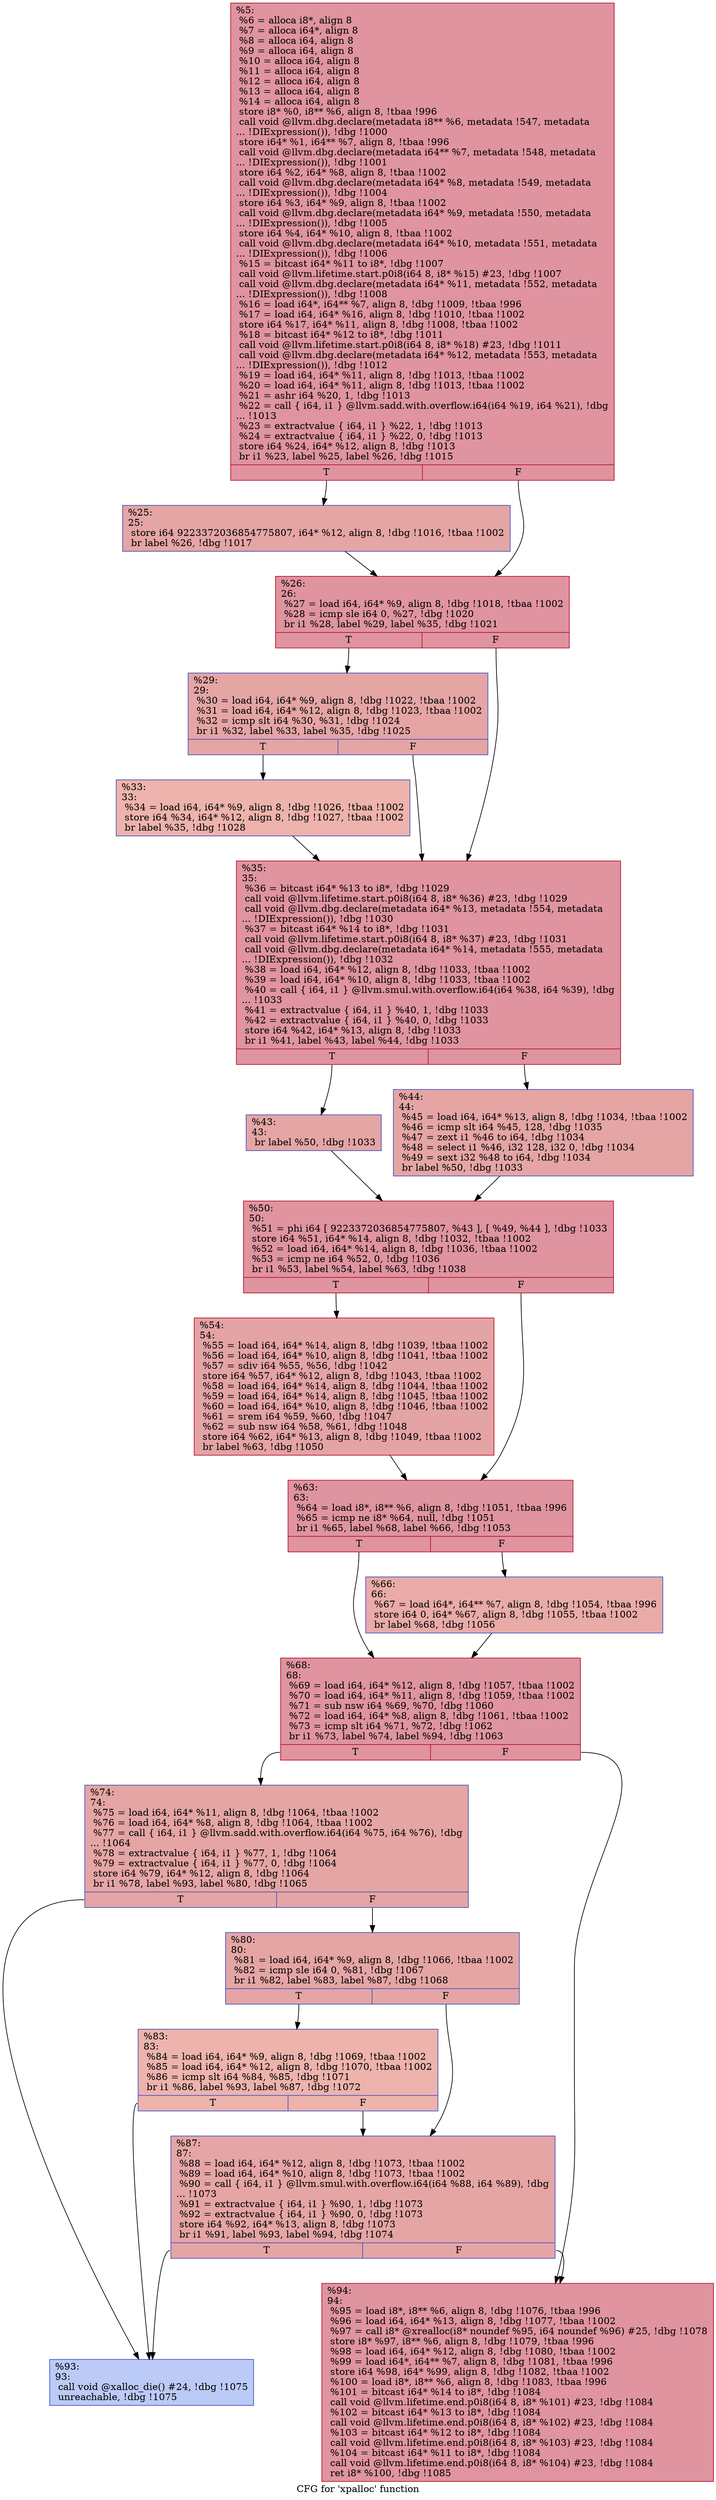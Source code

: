 digraph "CFG for 'xpalloc' function" {
	label="CFG for 'xpalloc' function";

	Node0x234c8b0 [shape=record,color="#b70d28ff", style=filled, fillcolor="#b70d2870",label="{%5:\l  %6 = alloca i8*, align 8\l  %7 = alloca i64*, align 8\l  %8 = alloca i64, align 8\l  %9 = alloca i64, align 8\l  %10 = alloca i64, align 8\l  %11 = alloca i64, align 8\l  %12 = alloca i64, align 8\l  %13 = alloca i64, align 8\l  %14 = alloca i64, align 8\l  store i8* %0, i8** %6, align 8, !tbaa !996\l  call void @llvm.dbg.declare(metadata i8** %6, metadata !547, metadata\l... !DIExpression()), !dbg !1000\l  store i64* %1, i64** %7, align 8, !tbaa !996\l  call void @llvm.dbg.declare(metadata i64** %7, metadata !548, metadata\l... !DIExpression()), !dbg !1001\l  store i64 %2, i64* %8, align 8, !tbaa !1002\l  call void @llvm.dbg.declare(metadata i64* %8, metadata !549, metadata\l... !DIExpression()), !dbg !1004\l  store i64 %3, i64* %9, align 8, !tbaa !1002\l  call void @llvm.dbg.declare(metadata i64* %9, metadata !550, metadata\l... !DIExpression()), !dbg !1005\l  store i64 %4, i64* %10, align 8, !tbaa !1002\l  call void @llvm.dbg.declare(metadata i64* %10, metadata !551, metadata\l... !DIExpression()), !dbg !1006\l  %15 = bitcast i64* %11 to i8*, !dbg !1007\l  call void @llvm.lifetime.start.p0i8(i64 8, i8* %15) #23, !dbg !1007\l  call void @llvm.dbg.declare(metadata i64* %11, metadata !552, metadata\l... !DIExpression()), !dbg !1008\l  %16 = load i64*, i64** %7, align 8, !dbg !1009, !tbaa !996\l  %17 = load i64, i64* %16, align 8, !dbg !1010, !tbaa !1002\l  store i64 %17, i64* %11, align 8, !dbg !1008, !tbaa !1002\l  %18 = bitcast i64* %12 to i8*, !dbg !1011\l  call void @llvm.lifetime.start.p0i8(i64 8, i8* %18) #23, !dbg !1011\l  call void @llvm.dbg.declare(metadata i64* %12, metadata !553, metadata\l... !DIExpression()), !dbg !1012\l  %19 = load i64, i64* %11, align 8, !dbg !1013, !tbaa !1002\l  %20 = load i64, i64* %11, align 8, !dbg !1013, !tbaa !1002\l  %21 = ashr i64 %20, 1, !dbg !1013\l  %22 = call \{ i64, i1 \} @llvm.sadd.with.overflow.i64(i64 %19, i64 %21), !dbg\l... !1013\l  %23 = extractvalue \{ i64, i1 \} %22, 1, !dbg !1013\l  %24 = extractvalue \{ i64, i1 \} %22, 0, !dbg !1013\l  store i64 %24, i64* %12, align 8, !dbg !1013\l  br i1 %23, label %25, label %26, !dbg !1015\l|{<s0>T|<s1>F}}"];
	Node0x234c8b0:s0 -> Node0x23501f0;
	Node0x234c8b0:s1 -> Node0x23502e0;
	Node0x23501f0 [shape=record,color="#3d50c3ff", style=filled, fillcolor="#c5333470",label="{%25:\l25:                                               \l  store i64 9223372036854775807, i64* %12, align 8, !dbg !1016, !tbaa !1002\l  br label %26, !dbg !1017\l}"];
	Node0x23501f0 -> Node0x23502e0;
	Node0x23502e0 [shape=record,color="#b70d28ff", style=filled, fillcolor="#b70d2870",label="{%26:\l26:                                               \l  %27 = load i64, i64* %9, align 8, !dbg !1018, !tbaa !1002\l  %28 = icmp sle i64 0, %27, !dbg !1020\l  br i1 %28, label %29, label %35, !dbg !1021\l|{<s0>T|<s1>F}}"];
	Node0x23502e0:s0 -> Node0x2350330;
	Node0x23502e0:s1 -> Node0x23503d0;
	Node0x2350330 [shape=record,color="#3d50c3ff", style=filled, fillcolor="#c5333470",label="{%29:\l29:                                               \l  %30 = load i64, i64* %9, align 8, !dbg !1022, !tbaa !1002\l  %31 = load i64, i64* %12, align 8, !dbg !1023, !tbaa !1002\l  %32 = icmp slt i64 %30, %31, !dbg !1024\l  br i1 %32, label %33, label %35, !dbg !1025\l|{<s0>T|<s1>F}}"];
	Node0x2350330:s0 -> Node0x2350380;
	Node0x2350330:s1 -> Node0x23503d0;
	Node0x2350380 [shape=record,color="#3d50c3ff", style=filled, fillcolor="#d6524470",label="{%33:\l33:                                               \l  %34 = load i64, i64* %9, align 8, !dbg !1026, !tbaa !1002\l  store i64 %34, i64* %12, align 8, !dbg !1027, !tbaa !1002\l  br label %35, !dbg !1028\l}"];
	Node0x2350380 -> Node0x23503d0;
	Node0x23503d0 [shape=record,color="#b70d28ff", style=filled, fillcolor="#b70d2870",label="{%35:\l35:                                               \l  %36 = bitcast i64* %13 to i8*, !dbg !1029\l  call void @llvm.lifetime.start.p0i8(i64 8, i8* %36) #23, !dbg !1029\l  call void @llvm.dbg.declare(metadata i64* %13, metadata !554, metadata\l... !DIExpression()), !dbg !1030\l  %37 = bitcast i64* %14 to i8*, !dbg !1031\l  call void @llvm.lifetime.start.p0i8(i64 8, i8* %37) #23, !dbg !1031\l  call void @llvm.dbg.declare(metadata i64* %14, metadata !555, metadata\l... !DIExpression()), !dbg !1032\l  %38 = load i64, i64* %12, align 8, !dbg !1033, !tbaa !1002\l  %39 = load i64, i64* %10, align 8, !dbg !1033, !tbaa !1002\l  %40 = call \{ i64, i1 \} @llvm.smul.with.overflow.i64(i64 %38, i64 %39), !dbg\l... !1033\l  %41 = extractvalue \{ i64, i1 \} %40, 1, !dbg !1033\l  %42 = extractvalue \{ i64, i1 \} %40, 0, !dbg !1033\l  store i64 %42, i64* %13, align 8, !dbg !1033\l  br i1 %41, label %43, label %44, !dbg !1033\l|{<s0>T|<s1>F}}"];
	Node0x23503d0:s0 -> Node0x2350420;
	Node0x23503d0:s1 -> Node0x2350470;
	Node0x2350420 [shape=record,color="#3d50c3ff", style=filled, fillcolor="#c5333470",label="{%43:\l43:                                               \l  br label %50, !dbg !1033\l}"];
	Node0x2350420 -> Node0x23504c0;
	Node0x2350470 [shape=record,color="#3d50c3ff", style=filled, fillcolor="#c5333470",label="{%44:\l44:                                               \l  %45 = load i64, i64* %13, align 8, !dbg !1034, !tbaa !1002\l  %46 = icmp slt i64 %45, 128, !dbg !1035\l  %47 = zext i1 %46 to i64, !dbg !1034\l  %48 = select i1 %46, i32 128, i32 0, !dbg !1034\l  %49 = sext i32 %48 to i64, !dbg !1034\l  br label %50, !dbg !1033\l}"];
	Node0x2350470 -> Node0x23504c0;
	Node0x23504c0 [shape=record,color="#b70d28ff", style=filled, fillcolor="#b70d2870",label="{%50:\l50:                                               \l  %51 = phi i64 [ 9223372036854775807, %43 ], [ %49, %44 ], !dbg !1033\l  store i64 %51, i64* %14, align 8, !dbg !1032, !tbaa !1002\l  %52 = load i64, i64* %14, align 8, !dbg !1036, !tbaa !1002\l  %53 = icmp ne i64 %52, 0, !dbg !1036\l  br i1 %53, label %54, label %63, !dbg !1038\l|{<s0>T|<s1>F}}"];
	Node0x23504c0:s0 -> Node0x2350510;
	Node0x23504c0:s1 -> Node0x2350560;
	Node0x2350510 [shape=record,color="#b70d28ff", style=filled, fillcolor="#c32e3170",label="{%54:\l54:                                               \l  %55 = load i64, i64* %14, align 8, !dbg !1039, !tbaa !1002\l  %56 = load i64, i64* %10, align 8, !dbg !1041, !tbaa !1002\l  %57 = sdiv i64 %55, %56, !dbg !1042\l  store i64 %57, i64* %12, align 8, !dbg !1043, !tbaa !1002\l  %58 = load i64, i64* %14, align 8, !dbg !1044, !tbaa !1002\l  %59 = load i64, i64* %14, align 8, !dbg !1045, !tbaa !1002\l  %60 = load i64, i64* %10, align 8, !dbg !1046, !tbaa !1002\l  %61 = srem i64 %59, %60, !dbg !1047\l  %62 = sub nsw i64 %58, %61, !dbg !1048\l  store i64 %62, i64* %13, align 8, !dbg !1049, !tbaa !1002\l  br label %63, !dbg !1050\l}"];
	Node0x2350510 -> Node0x2350560;
	Node0x2350560 [shape=record,color="#b70d28ff", style=filled, fillcolor="#b70d2870",label="{%63:\l63:                                               \l  %64 = load i8*, i8** %6, align 8, !dbg !1051, !tbaa !996\l  %65 = icmp ne i8* %64, null, !dbg !1051\l  br i1 %65, label %68, label %66, !dbg !1053\l|{<s0>T|<s1>F}}"];
	Node0x2350560:s0 -> Node0x2350600;
	Node0x2350560:s1 -> Node0x23505b0;
	Node0x23505b0 [shape=record,color="#3d50c3ff", style=filled, fillcolor="#cc403a70",label="{%66:\l66:                                               \l  %67 = load i64*, i64** %7, align 8, !dbg !1054, !tbaa !996\l  store i64 0, i64* %67, align 8, !dbg !1055, !tbaa !1002\l  br label %68, !dbg !1056\l}"];
	Node0x23505b0 -> Node0x2350600;
	Node0x2350600 [shape=record,color="#b70d28ff", style=filled, fillcolor="#b70d2870",label="{%68:\l68:                                               \l  %69 = load i64, i64* %12, align 8, !dbg !1057, !tbaa !1002\l  %70 = load i64, i64* %11, align 8, !dbg !1059, !tbaa !1002\l  %71 = sub nsw i64 %69, %70, !dbg !1060\l  %72 = load i64, i64* %8, align 8, !dbg !1061, !tbaa !1002\l  %73 = icmp slt i64 %71, %72, !dbg !1062\l  br i1 %73, label %74, label %94, !dbg !1063\l|{<s0>T|<s1>F}}"];
	Node0x2350600:s0 -> Node0x2350650;
	Node0x2350600:s1 -> Node0x23507e0;
	Node0x2350650 [shape=record,color="#3d50c3ff", style=filled, fillcolor="#c5333470",label="{%74:\l74:                                               \l  %75 = load i64, i64* %11, align 8, !dbg !1064, !tbaa !1002\l  %76 = load i64, i64* %8, align 8, !dbg !1064, !tbaa !1002\l  %77 = call \{ i64, i1 \} @llvm.sadd.with.overflow.i64(i64 %75, i64 %76), !dbg\l... !1064\l  %78 = extractvalue \{ i64, i1 \} %77, 1, !dbg !1064\l  %79 = extractvalue \{ i64, i1 \} %77, 0, !dbg !1064\l  store i64 %79, i64* %12, align 8, !dbg !1064\l  br i1 %78, label %93, label %80, !dbg !1065\l|{<s0>T|<s1>F}}"];
	Node0x2350650:s0 -> Node0x2350790;
	Node0x2350650:s1 -> Node0x23506a0;
	Node0x23506a0 [shape=record,color="#3d50c3ff", style=filled, fillcolor="#c5333470",label="{%80:\l80:                                               \l  %81 = load i64, i64* %9, align 8, !dbg !1066, !tbaa !1002\l  %82 = icmp sle i64 0, %81, !dbg !1067\l  br i1 %82, label %83, label %87, !dbg !1068\l|{<s0>T|<s1>F}}"];
	Node0x23506a0:s0 -> Node0x23506f0;
	Node0x23506a0:s1 -> Node0x2350740;
	Node0x23506f0 [shape=record,color="#3d50c3ff", style=filled, fillcolor="#d6524470",label="{%83:\l83:                                               \l  %84 = load i64, i64* %9, align 8, !dbg !1069, !tbaa !1002\l  %85 = load i64, i64* %12, align 8, !dbg !1070, !tbaa !1002\l  %86 = icmp slt i64 %84, %85, !dbg !1071\l  br i1 %86, label %93, label %87, !dbg !1072\l|{<s0>T|<s1>F}}"];
	Node0x23506f0:s0 -> Node0x2350790;
	Node0x23506f0:s1 -> Node0x2350740;
	Node0x2350740 [shape=record,color="#3d50c3ff", style=filled, fillcolor="#c5333470",label="{%87:\l87:                                               \l  %88 = load i64, i64* %12, align 8, !dbg !1073, !tbaa !1002\l  %89 = load i64, i64* %10, align 8, !dbg !1073, !tbaa !1002\l  %90 = call \{ i64, i1 \} @llvm.smul.with.overflow.i64(i64 %88, i64 %89), !dbg\l... !1073\l  %91 = extractvalue \{ i64, i1 \} %90, 1, !dbg !1073\l  %92 = extractvalue \{ i64, i1 \} %90, 0, !dbg !1073\l  store i64 %92, i64* %13, align 8, !dbg !1073\l  br i1 %91, label %93, label %94, !dbg !1074\l|{<s0>T|<s1>F}}"];
	Node0x2350740:s0 -> Node0x2350790;
	Node0x2350740:s1 -> Node0x23507e0;
	Node0x2350790 [shape=record,color="#3d50c3ff", style=filled, fillcolor="#6687ed70",label="{%93:\l93:                                               \l  call void @xalloc_die() #24, !dbg !1075\l  unreachable, !dbg !1075\l}"];
	Node0x23507e0 [shape=record,color="#b70d28ff", style=filled, fillcolor="#b70d2870",label="{%94:\l94:                                               \l  %95 = load i8*, i8** %6, align 8, !dbg !1076, !tbaa !996\l  %96 = load i64, i64* %13, align 8, !dbg !1077, !tbaa !1002\l  %97 = call i8* @xrealloc(i8* noundef %95, i64 noundef %96) #25, !dbg !1078\l  store i8* %97, i8** %6, align 8, !dbg !1079, !tbaa !996\l  %98 = load i64, i64* %12, align 8, !dbg !1080, !tbaa !1002\l  %99 = load i64*, i64** %7, align 8, !dbg !1081, !tbaa !996\l  store i64 %98, i64* %99, align 8, !dbg !1082, !tbaa !1002\l  %100 = load i8*, i8** %6, align 8, !dbg !1083, !tbaa !996\l  %101 = bitcast i64* %14 to i8*, !dbg !1084\l  call void @llvm.lifetime.end.p0i8(i64 8, i8* %101) #23, !dbg !1084\l  %102 = bitcast i64* %13 to i8*, !dbg !1084\l  call void @llvm.lifetime.end.p0i8(i64 8, i8* %102) #23, !dbg !1084\l  %103 = bitcast i64* %12 to i8*, !dbg !1084\l  call void @llvm.lifetime.end.p0i8(i64 8, i8* %103) #23, !dbg !1084\l  %104 = bitcast i64* %11 to i8*, !dbg !1084\l  call void @llvm.lifetime.end.p0i8(i64 8, i8* %104) #23, !dbg !1084\l  ret i8* %100, !dbg !1085\l}"];
}
